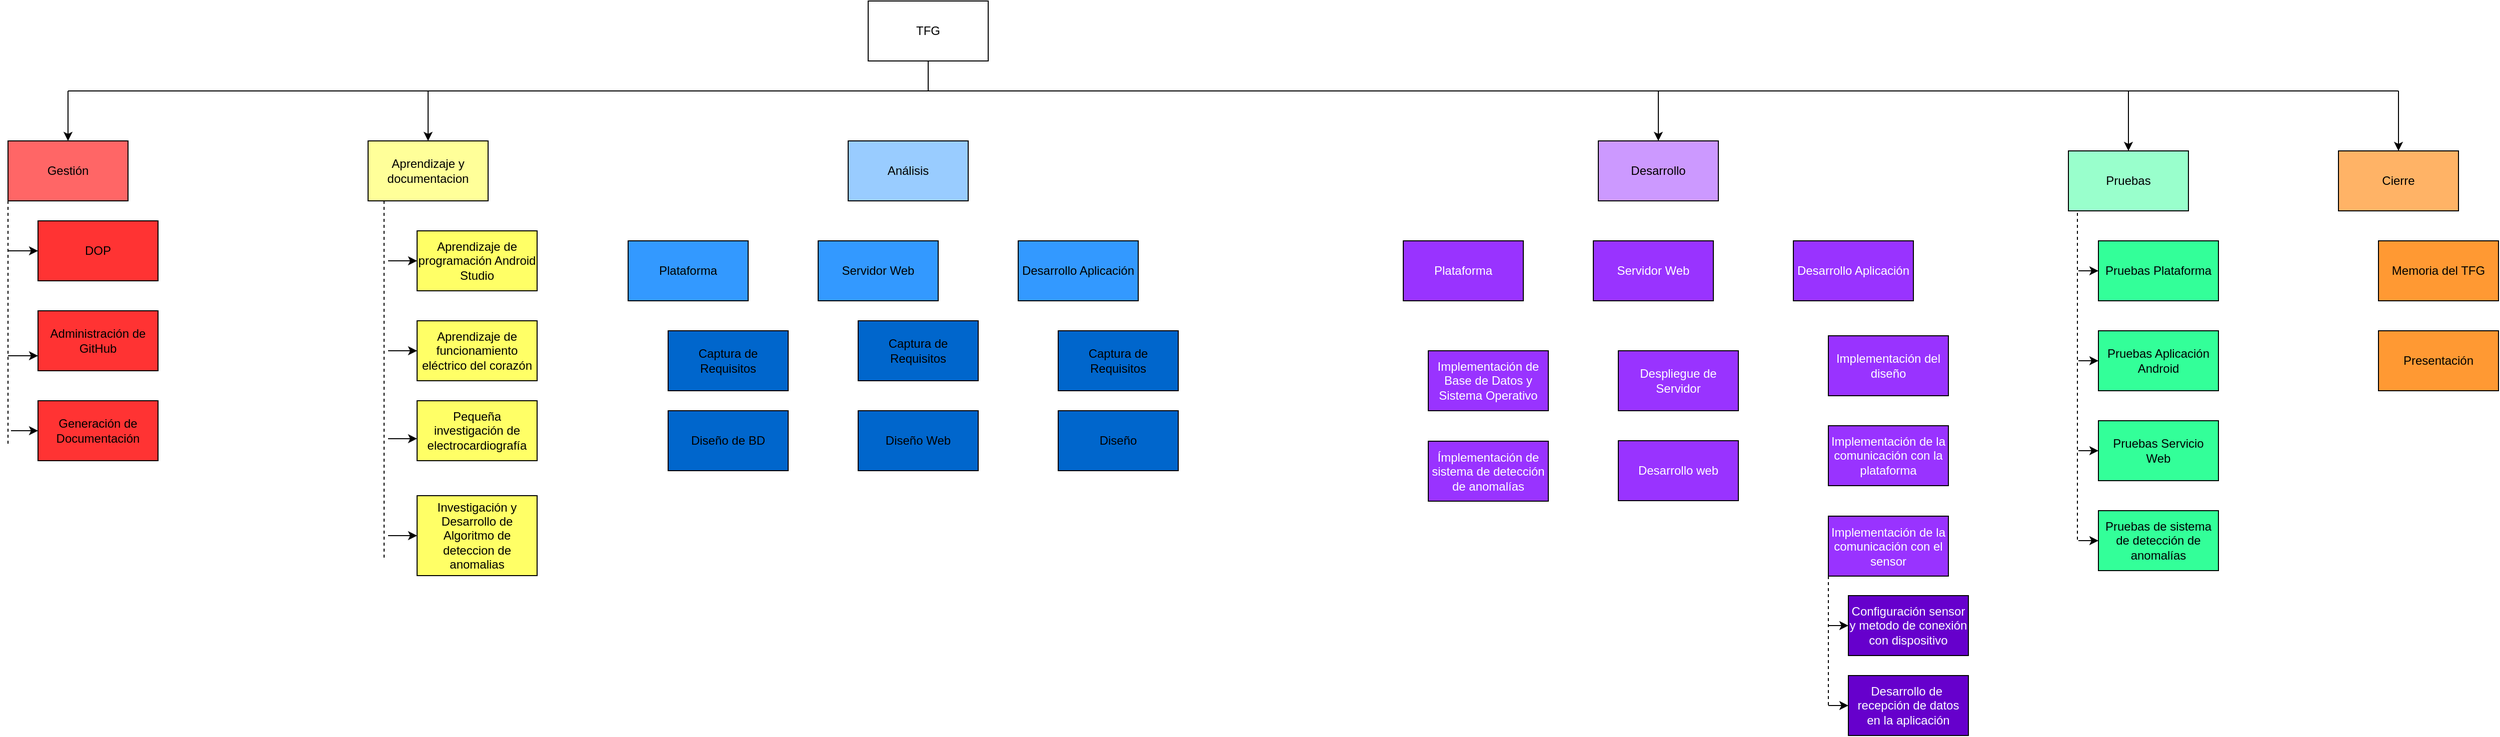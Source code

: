 <mxfile version="14.2.4" type="device"><diagram id="q3rmWGYCOF6i3BH8mImC" name="Page-1"><mxGraphModel dx="2249" dy="794" grid="0" gridSize="10" guides="1" tooltips="1" connect="1" arrows="1" fold="1" page="1" pageScale="1" pageWidth="827" pageHeight="1169" math="0" shadow="0"><root><mxCell id="0"/><mxCell id="1" parent="0"/><mxCell id="JAtjCEI3s_E_KiHYjr8D-1" value="TFG" style="rounded=0;whiteSpace=wrap;html=1;" parent="1" vertex="1"><mxGeometry x="770" y="30" width="120" height="60" as="geometry"/></mxCell><mxCell id="JAtjCEI3s_E_KiHYjr8D-2" value="Gestión" style="rounded=0;whiteSpace=wrap;html=1;fillColor=#FF6666;" parent="1" vertex="1"><mxGeometry x="-90" y="170" width="120" height="60" as="geometry"/></mxCell><mxCell id="JAtjCEI3s_E_KiHYjr8D-3" value="DOP" style="rounded=0;whiteSpace=wrap;html=1;fillColor=#FF3333;" parent="1" vertex="1"><mxGeometry x="-60" y="250" width="120" height="60" as="geometry"/></mxCell><mxCell id="JAtjCEI3s_E_KiHYjr8D-4" value="Desarrollo" style="rounded=0;whiteSpace=wrap;html=1;fillColor=#CC99FF;" parent="1" vertex="1"><mxGeometry x="1500" y="170" width="120" height="60" as="geometry"/></mxCell><mxCell id="JAtjCEI3s_E_KiHYjr8D-9" value="Investigación y Desarrollo de Algoritmo de deteccion de anomalias" style="rounded=0;whiteSpace=wrap;html=1;fillColor=#FFFF66;" parent="1" vertex="1"><mxGeometry x="319" y="525" width="120" height="80" as="geometry"/></mxCell><mxCell id="JAtjCEI3s_E_KiHYjr8D-10" value="Pequeña investigación de electrocardiografía" style="rounded=0;whiteSpace=wrap;html=1;fillColor=#FFFF66;" parent="1" vertex="1"><mxGeometry x="319" y="430" width="120" height="60" as="geometry"/></mxCell><mxCell id="JAtjCEI3s_E_KiHYjr8D-13" value="Pruebas de sistema de detección de anomalías" style="rounded=0;whiteSpace=wrap;html=1;fillColor=#33FF99;" parent="1" vertex="1"><mxGeometry x="2000" y="540" width="120" height="60" as="geometry"/></mxCell><mxCell id="JAtjCEI3s_E_KiHYjr8D-18" value="Desarrollo Aplicación" style="rounded=0;whiteSpace=wrap;html=1;fillColor=#3399FF;" parent="1" vertex="1"><mxGeometry x="920" y="270" width="120" height="60" as="geometry"/></mxCell><mxCell id="JAtjCEI3s_E_KiHYjr8D-19" value="Captura de Requisitos" style="rounded=0;whiteSpace=wrap;html=1;fillColor=#0066CC;" parent="1" vertex="1"><mxGeometry x="960" y="360" width="120" height="60" as="geometry"/></mxCell><mxCell id="JAtjCEI3s_E_KiHYjr8D-20" value="Diseño" style="rounded=0;whiteSpace=wrap;html=1;fillColor=#0066CC;" parent="1" vertex="1"><mxGeometry x="960" y="440" width="120" height="60" as="geometry"/></mxCell><mxCell id="JAtjCEI3s_E_KiHYjr8D-21" value="Aprendizaje y documentacion" style="rounded=0;whiteSpace=wrap;html=1;fillColor=#FFFF99;" parent="1" vertex="1"><mxGeometry x="270" y="170" width="120" height="60" as="geometry"/></mxCell><mxCell id="JAtjCEI3s_E_KiHYjr8D-22" value="Aprendizaje de programación Android Studio" style="rounded=0;whiteSpace=wrap;html=1;fillColor=#FFFF66;" parent="1" vertex="1"><mxGeometry x="319" y="260" width="120" height="60" as="geometry"/></mxCell><mxCell id="JAtjCEI3s_E_KiHYjr8D-23" value="Aprendizaje de funcionamiento eléctrico del corazón" style="rounded=0;whiteSpace=wrap;html=1;fillColor=#FFFF66;" parent="1" vertex="1"><mxGeometry x="319" y="350" width="120" height="60" as="geometry"/></mxCell><mxCell id="JAtjCEI3s_E_KiHYjr8D-25" value="Pruebas" style="rounded=0;whiteSpace=wrap;html=1;fillColor=#99FFCC;" parent="1" vertex="1"><mxGeometry x="1970" y="180" width="120" height="60" as="geometry"/></mxCell><mxCell id="JAtjCEI3s_E_KiHYjr8D-26" value="Pruebas Plataforma" style="rounded=0;whiteSpace=wrap;html=1;fillColor=#33FF99;" parent="1" vertex="1"><mxGeometry x="2000" y="270" width="120" height="60" as="geometry"/></mxCell><mxCell id="JAtjCEI3s_E_KiHYjr8D-27" value="Pruebas Aplicación Android" style="rounded=0;whiteSpace=wrap;html=1;fillColor=#33FF99;" parent="1" vertex="1"><mxGeometry x="2000" y="360" width="120" height="60" as="geometry"/></mxCell><mxCell id="JAtjCEI3s_E_KiHYjr8D-28" value="Pruebas Servicio Web" style="rounded=0;whiteSpace=wrap;html=1;fillColor=#33FF99;" parent="1" vertex="1"><mxGeometry x="2000" y="450" width="120" height="60" as="geometry"/></mxCell><mxCell id="JAtjCEI3s_E_KiHYjr8D-30" value="Implementación del diseño" style="rounded=0;whiteSpace=wrap;html=1;fontColor=#FFFFFF;fillColor=#9933FF;" parent="1" vertex="1"><mxGeometry x="1730" y="365" width="120" height="60" as="geometry"/></mxCell><mxCell id="JAtjCEI3s_E_KiHYjr8D-31" value="Implementación de la comunicación con la plataforma" style="rounded=0;whiteSpace=wrap;html=1;fontColor=#FFFFFF;fillColor=#9933FF;" parent="1" vertex="1"><mxGeometry x="1730" y="455" width="120" height="60" as="geometry"/></mxCell><mxCell id="JAtjCEI3s_E_KiHYjr8D-32" value="Implementación de la comunicación con el sensor" style="rounded=0;whiteSpace=wrap;html=1;fontColor=#FFFFFF;fillColor=#9933FF;" parent="1" vertex="1"><mxGeometry x="1730" y="545.5" width="120" height="60" as="geometry"/></mxCell><mxCell id="JAtjCEI3s_E_KiHYjr8D-33" value="Configuración sensor y metodo de conexión con dispositivo" style="rounded=0;whiteSpace=wrap;html=1;fontColor=#FFFFFF;fillColor=#6600CC;" parent="1" vertex="1"><mxGeometry x="1750" y="625" width="120" height="60" as="geometry"/></mxCell><mxCell id="JAtjCEI3s_E_KiHYjr8D-34" value="Desarrollo de&amp;nbsp; recepción de datos en la aplicación" style="rounded=0;whiteSpace=wrap;html=1;fontColor=#FFFFFF;fillColor=#6600CC;" parent="1" vertex="1"><mxGeometry x="1750" y="705" width="120" height="60" as="geometry"/></mxCell><mxCell id="JAtjCEI3s_E_KiHYjr8D-35" value="" style="endArrow=none;dashed=1;html=1;exitX=0.075;exitY=1.033;exitDx=0;exitDy=0;exitPerimeter=0;" parent="1" source="JAtjCEI3s_E_KiHYjr8D-25" edge="1"><mxGeometry width="50" height="50" relative="1" as="geometry"><mxPoint x="1970" y="540" as="sourcePoint"/><mxPoint x="1979" y="570" as="targetPoint"/></mxGeometry></mxCell><mxCell id="JAtjCEI3s_E_KiHYjr8D-39" value="" style="endArrow=classic;html=1;entryX=0;entryY=0.5;entryDx=0;entryDy=0;" parent="1" target="JAtjCEI3s_E_KiHYjr8D-28" edge="1"><mxGeometry width="50" height="50" relative="1" as="geometry"><mxPoint x="1980" y="480" as="sourcePoint"/><mxPoint x="2020" y="490" as="targetPoint"/></mxGeometry></mxCell><mxCell id="JAtjCEI3s_E_KiHYjr8D-40" value="" style="endArrow=classic;html=1;" parent="1" target="JAtjCEI3s_E_KiHYjr8D-27" edge="1"><mxGeometry width="50" height="50" relative="1" as="geometry"><mxPoint x="1980" y="390" as="sourcePoint"/><mxPoint x="2020" y="490" as="targetPoint"/></mxGeometry></mxCell><mxCell id="JAtjCEI3s_E_KiHYjr8D-41" value="" style="endArrow=classic;html=1;entryX=0;entryY=0.5;entryDx=0;entryDy=0;" parent="1" target="JAtjCEI3s_E_KiHYjr8D-26" edge="1"><mxGeometry width="50" height="50" relative="1" as="geometry"><mxPoint x="1980" y="300" as="sourcePoint"/><mxPoint x="2020" y="490" as="targetPoint"/></mxGeometry></mxCell><mxCell id="JAtjCEI3s_E_KiHYjr8D-42" value="" style="endArrow=none;dashed=1;html=1;exitX=0.133;exitY=1;exitDx=0;exitDy=0;exitPerimeter=0;" parent="1" source="JAtjCEI3s_E_KiHYjr8D-21" edge="1"><mxGeometry width="50" height="50" relative="1" as="geometry"><mxPoint y="530" as="sourcePoint"/><mxPoint x="286" y="590" as="targetPoint"/></mxGeometry></mxCell><mxCell id="JAtjCEI3s_E_KiHYjr8D-43" value="" style="endArrow=classic;html=1;entryX=0;entryY=0.5;entryDx=0;entryDy=0;" parent="1" target="JAtjCEI3s_E_KiHYjr8D-23" edge="1"><mxGeometry width="50" height="50" relative="1" as="geometry"><mxPoint x="290" y="380" as="sourcePoint"/><mxPoint x="50" y="480" as="targetPoint"/></mxGeometry></mxCell><mxCell id="JAtjCEI3s_E_KiHYjr8D-44" value="" style="endArrow=classic;html=1;entryX=0;entryY=0.5;entryDx=0;entryDy=0;" parent="1" target="JAtjCEI3s_E_KiHYjr8D-22" edge="1"><mxGeometry width="50" height="50" relative="1" as="geometry"><mxPoint x="290" y="290" as="sourcePoint"/><mxPoint x="50" y="480" as="targetPoint"/></mxGeometry></mxCell><mxCell id="JAtjCEI3s_E_KiHYjr8D-54" value="" style="endArrow=none;dashed=1;html=1;exitX=0;exitY=1;exitDx=0;exitDy=0;" parent="1" source="JAtjCEI3s_E_KiHYjr8D-32" edge="1"><mxGeometry width="50" height="50" relative="1" as="geometry"><mxPoint x="1900" y="555" as="sourcePoint"/><mxPoint x="1730" y="735" as="targetPoint"/></mxGeometry></mxCell><mxCell id="JAtjCEI3s_E_KiHYjr8D-55" value="" style="endArrow=classic;html=1;" parent="1" target="JAtjCEI3s_E_KiHYjr8D-33" edge="1"><mxGeometry width="50" height="50" relative="1" as="geometry"><mxPoint x="1730" y="655" as="sourcePoint"/><mxPoint x="1950" y="505" as="targetPoint"/></mxGeometry></mxCell><mxCell id="JAtjCEI3s_E_KiHYjr8D-56" value="" style="endArrow=classic;html=1;entryX=0;entryY=0.5;entryDx=0;entryDy=0;" parent="1" target="JAtjCEI3s_E_KiHYjr8D-34" edge="1"><mxGeometry width="50" height="50" relative="1" as="geometry"><mxPoint x="1730" y="735" as="sourcePoint"/><mxPoint x="1950" y="505" as="targetPoint"/></mxGeometry></mxCell><mxCell id="JAtjCEI3s_E_KiHYjr8D-75" value="" style="endArrow=none;dashed=1;html=1;exitX=0;exitY=1;exitDx=0;exitDy=0;" parent="1" source="JAtjCEI3s_E_KiHYjr8D-2" edge="1"><mxGeometry width="50" height="50" relative="1" as="geometry"><mxPoint x="500" y="350" as="sourcePoint"/><mxPoint x="-90" y="474" as="targetPoint"/></mxGeometry></mxCell><mxCell id="JAtjCEI3s_E_KiHYjr8D-76" value="" style="endArrow=classic;html=1;" parent="1" edge="1"><mxGeometry width="50" height="50" relative="1" as="geometry"><mxPoint x="-90" y="280" as="sourcePoint"/><mxPoint x="-60" y="280" as="targetPoint"/></mxGeometry></mxCell><mxCell id="JAtjCEI3s_E_KiHYjr8D-77" value="" style="endArrow=none;html=1;exitX=0.5;exitY=1;exitDx=0;exitDy=0;" parent="1" source="JAtjCEI3s_E_KiHYjr8D-1" edge="1"><mxGeometry width="50" height="50" relative="1" as="geometry"><mxPoint x="650" y="330" as="sourcePoint"/><mxPoint x="830" y="120" as="targetPoint"/></mxGeometry></mxCell><mxCell id="JAtjCEI3s_E_KiHYjr8D-78" value="" style="endArrow=none;html=1;" parent="1" edge="1"><mxGeometry width="50" height="50" relative="1" as="geometry"><mxPoint x="-30" y="120" as="sourcePoint"/><mxPoint x="2300" y="120" as="targetPoint"/></mxGeometry></mxCell><mxCell id="JAtjCEI3s_E_KiHYjr8D-79" value="" style="endArrow=classic;html=1;entryX=0.5;entryY=0;entryDx=0;entryDy=0;" parent="1" target="JAtjCEI3s_E_KiHYjr8D-21" edge="1"><mxGeometry width="50" height="50" relative="1" as="geometry"><mxPoint x="330" y="120" as="sourcePoint"/><mxPoint x="990" y="280" as="targetPoint"/></mxGeometry></mxCell><mxCell id="JAtjCEI3s_E_KiHYjr8D-80" value="" style="endArrow=classic;html=1;entryX=0.5;entryY=0;entryDx=0;entryDy=0;" parent="1" target="JAtjCEI3s_E_KiHYjr8D-2" edge="1"><mxGeometry width="50" height="50" relative="1" as="geometry"><mxPoint x="-30" y="120" as="sourcePoint"/><mxPoint x="280" y="280" as="targetPoint"/></mxGeometry></mxCell><mxCell id="JAtjCEI3s_E_KiHYjr8D-81" value="" style="endArrow=classic;html=1;entryX=0.5;entryY=0;entryDx=0;entryDy=0;" parent="1" target="JAtjCEI3s_E_KiHYjr8D-4" edge="1"><mxGeometry width="50" height="50" relative="1" as="geometry"><mxPoint x="1560" y="120" as="sourcePoint"/><mxPoint x="680" y="280" as="targetPoint"/></mxGeometry></mxCell><mxCell id="JAtjCEI3s_E_KiHYjr8D-82" value="" style="endArrow=classic;html=1;" parent="1" target="JAtjCEI3s_E_KiHYjr8D-25" edge="1"><mxGeometry width="50" height="50" relative="1" as="geometry"><mxPoint x="2030" y="120" as="sourcePoint"/><mxPoint x="1180" y="290" as="targetPoint"/></mxGeometry></mxCell><mxCell id="is98D6Rq22OKG-UNbU2W-1" value="Administración de GitHub" style="rounded=0;whiteSpace=wrap;html=1;fillColor=#FF3333;" parent="1" vertex="1"><mxGeometry x="-60" y="340" width="120" height="60" as="geometry"/></mxCell><mxCell id="is98D6Rq22OKG-UNbU2W-2" value="" style="endArrow=classic;html=1;entryX=0;entryY=0.75;entryDx=0;entryDy=0;" parent="1" target="is98D6Rq22OKG-UNbU2W-1" edge="1"><mxGeometry width="50" height="50" relative="1" as="geometry"><mxPoint x="-90" y="385" as="sourcePoint"/><mxPoint x="-50" y="290" as="targetPoint"/></mxGeometry></mxCell><mxCell id="3Jc-YNjLoFCJP38hbJLB-1" value="Análisis" style="rounded=0;whiteSpace=wrap;html=1;fillColor=#99CCFF;" vertex="1" parent="1"><mxGeometry x="750" y="170" width="120" height="60" as="geometry"/></mxCell><mxCell id="3Jc-YNjLoFCJP38hbJLB-2" value="Generación de Documentación" style="rounded=0;whiteSpace=wrap;html=1;fillColor=#FF3333;" vertex="1" parent="1"><mxGeometry x="-60" y="430" width="120" height="60" as="geometry"/></mxCell><mxCell id="3Jc-YNjLoFCJP38hbJLB-3" value="" style="endArrow=classic;html=1;entryX=0;entryY=0.633;entryDx=0;entryDy=0;entryPerimeter=0;" edge="1" parent="1" target="JAtjCEI3s_E_KiHYjr8D-10"><mxGeometry width="50" height="50" relative="1" as="geometry"><mxPoint x="290" y="468" as="sourcePoint"/><mxPoint x="329" y="390" as="targetPoint"/></mxGeometry></mxCell><mxCell id="3Jc-YNjLoFCJP38hbJLB-4" value="" style="endArrow=classic;html=1;entryX=0;entryY=0.5;entryDx=0;entryDy=0;" edge="1" parent="1" target="JAtjCEI3s_E_KiHYjr8D-9"><mxGeometry width="50" height="50" relative="1" as="geometry"><mxPoint x="290" y="565" as="sourcePoint"/><mxPoint x="329" y="390" as="targetPoint"/></mxGeometry></mxCell><mxCell id="3Jc-YNjLoFCJP38hbJLB-5" value="Plataforma" style="rounded=0;whiteSpace=wrap;html=1;fillColor=#3399FF;" vertex="1" parent="1"><mxGeometry x="530" y="270" width="120" height="60" as="geometry"/></mxCell><mxCell id="3Jc-YNjLoFCJP38hbJLB-6" value="Captura de Requisitos" style="rounded=0;whiteSpace=wrap;html=1;fillColor=#0066CC;" vertex="1" parent="1"><mxGeometry x="570" y="360" width="120" height="60" as="geometry"/></mxCell><mxCell id="3Jc-YNjLoFCJP38hbJLB-11" value="Diseño de BD" style="rounded=0;whiteSpace=wrap;html=1;fillColor=#0066CC;" vertex="1" parent="1"><mxGeometry x="570" y="440" width="120" height="60" as="geometry"/></mxCell><mxCell id="3Jc-YNjLoFCJP38hbJLB-15" value="Servidor Web" style="rounded=0;whiteSpace=wrap;html=1;fillColor=#3399FF;" vertex="1" parent="1"><mxGeometry x="720" y="270" width="120" height="60" as="geometry"/></mxCell><mxCell id="3Jc-YNjLoFCJP38hbJLB-16" value="Captura de Requisitos" style="rounded=0;whiteSpace=wrap;html=1;fillColor=#0066CC;" vertex="1" parent="1"><mxGeometry x="760" y="350" width="120" height="60" as="geometry"/></mxCell><mxCell id="3Jc-YNjLoFCJP38hbJLB-18" value="Diseño Web" style="rounded=0;whiteSpace=wrap;html=1;fillColor=#0066CC;" vertex="1" parent="1"><mxGeometry x="760" y="440" width="120" height="60" as="geometry"/></mxCell><mxCell id="3Jc-YNjLoFCJP38hbJLB-19" value="Desarrollo Aplicación" style="rounded=0;whiteSpace=wrap;html=1;fillColor=#9933FF;fontColor=#FFFFFF;" vertex="1" parent="1"><mxGeometry x="1695" y="270" width="120" height="60" as="geometry"/></mxCell><mxCell id="3Jc-YNjLoFCJP38hbJLB-20" value="Plataforma" style="rounded=0;whiteSpace=wrap;html=1;fillColor=#9933FF;fontColor=#FFFFFF;" vertex="1" parent="1"><mxGeometry x="1305" y="270" width="120" height="60" as="geometry"/></mxCell><mxCell id="3Jc-YNjLoFCJP38hbJLB-21" value="Servidor Web" style="rounded=0;whiteSpace=wrap;html=1;fillColor=#9933FF;fontColor=#FFFFFF;" vertex="1" parent="1"><mxGeometry x="1495" y="270" width="120" height="60" as="geometry"/></mxCell><mxCell id="3Jc-YNjLoFCJP38hbJLB-22" value="Implementación de Base de Datos y Sistema Operativo" style="rounded=0;whiteSpace=wrap;html=1;fillColor=#9933FF;fontColor=#FFFFFF;" vertex="1" parent="1"><mxGeometry x="1330" y="380" width="120" height="60" as="geometry"/></mxCell><mxCell id="3Jc-YNjLoFCJP38hbJLB-23" value="Ímplementación de sistema de detección de anomalías" style="rounded=0;whiteSpace=wrap;html=1;fillColor=#9933FF;fontColor=#FFFFFF;" vertex="1" parent="1"><mxGeometry x="1330" y="470.5" width="120" height="60" as="geometry"/></mxCell><mxCell id="3Jc-YNjLoFCJP38hbJLB-24" value="Despliegue de Servidor" style="rounded=0;whiteSpace=wrap;html=1;fillColor=#9933FF;fontColor=#FFFFFF;" vertex="1" parent="1"><mxGeometry x="1520" y="380" width="120" height="60" as="geometry"/></mxCell><mxCell id="3Jc-YNjLoFCJP38hbJLB-25" value="Desarrollo web" style="rounded=0;whiteSpace=wrap;html=1;fillColor=#9933FF;fontColor=#FFFFFF;" vertex="1" parent="1"><mxGeometry x="1520" y="470" width="120" height="60" as="geometry"/></mxCell><mxCell id="3Jc-YNjLoFCJP38hbJLB-26" value="" style="endArrow=classic;html=1;entryX=0;entryY=0.5;entryDx=0;entryDy=0;" edge="1" parent="1" target="JAtjCEI3s_E_KiHYjr8D-13"><mxGeometry width="50" height="50" relative="1" as="geometry"><mxPoint x="1980" y="570" as="sourcePoint"/><mxPoint x="2010" y="490" as="targetPoint"/></mxGeometry></mxCell><mxCell id="3Jc-YNjLoFCJP38hbJLB-27" value="Cierre" style="rounded=0;whiteSpace=wrap;html=1;fillColor=#FFB366;" vertex="1" parent="1"><mxGeometry x="2240" y="180" width="120" height="60" as="geometry"/></mxCell><mxCell id="3Jc-YNjLoFCJP38hbJLB-28" value="Memoria del TFG" style="rounded=0;whiteSpace=wrap;html=1;fillColor=#FF9933;" vertex="1" parent="1"><mxGeometry x="2280" y="270" width="120" height="60" as="geometry"/></mxCell><mxCell id="3Jc-YNjLoFCJP38hbJLB-29" value="Presentación" style="rounded=0;whiteSpace=wrap;html=1;fillColor=#FF9933;" vertex="1" parent="1"><mxGeometry x="2280" y="360" width="120" height="60" as="geometry"/></mxCell><mxCell id="3Jc-YNjLoFCJP38hbJLB-30" value="" style="endArrow=classic;html=1;entryX=0.5;entryY=0;entryDx=0;entryDy=0;" edge="1" parent="1" target="3Jc-YNjLoFCJP38hbJLB-27"><mxGeometry width="50" height="50" relative="1" as="geometry"><mxPoint x="2300" y="120" as="sourcePoint"/><mxPoint x="2040" y="190" as="targetPoint"/></mxGeometry></mxCell><mxCell id="3Jc-YNjLoFCJP38hbJLB-36" value="" style="endArrow=classic;html=1;entryX=0;entryY=0.5;entryDx=0;entryDy=0;" edge="1" parent="1" target="3Jc-YNjLoFCJP38hbJLB-2"><mxGeometry width="50" height="50" relative="1" as="geometry"><mxPoint x="-87" y="460" as="sourcePoint"/><mxPoint x="-50" y="395" as="targetPoint"/></mxGeometry></mxCell></root></mxGraphModel></diagram></mxfile>